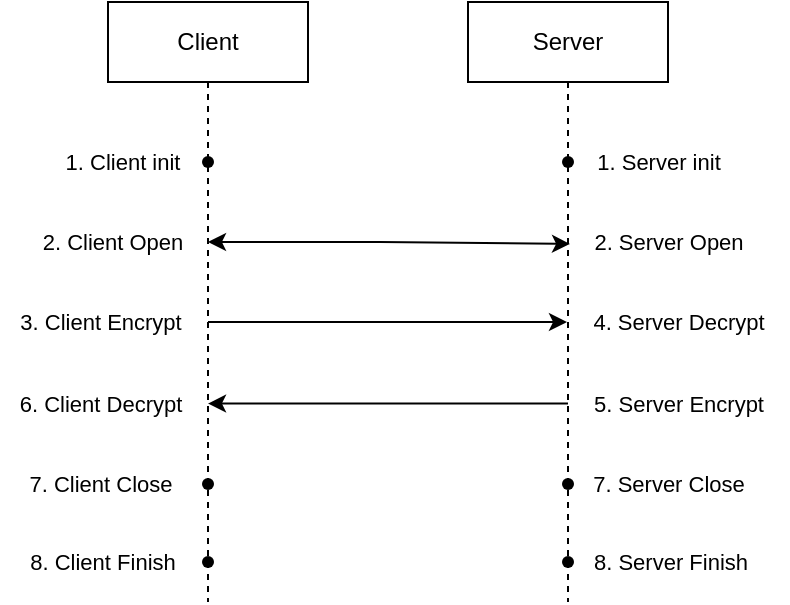 <mxfile version="21.5.0" type="github">
  <diagram name="Page-1" id="2YBvvXClWsGukQMizWep">
    <mxGraphModel dx="957" dy="457" grid="1" gridSize="10" guides="1" tooltips="1" connect="1" arrows="1" fold="1" page="1" pageScale="1" pageWidth="850" pageHeight="1100" math="0" shadow="0">
      <root>
        <mxCell id="0" />
        <mxCell id="1" parent="0" />
        <mxCell id="aM9ryv3xv72pqoxQDRHE-1" value="Client" style="shape=umlLifeline;perimeter=lifelinePerimeter;whiteSpace=wrap;html=1;container=0;dropTarget=0;collapsible=0;recursiveResize=0;outlineConnect=0;portConstraint=eastwest;newEdgeStyle={&quot;edgeStyle&quot;:&quot;elbowEdgeStyle&quot;,&quot;elbow&quot;:&quot;vertical&quot;,&quot;curved&quot;:0,&quot;rounded&quot;:0};" parent="1" vertex="1">
          <mxGeometry x="274" y="220" width="100" height="300" as="geometry" />
        </mxCell>
        <mxCell id="aM9ryv3xv72pqoxQDRHE-5" value="Server" style="shape=umlLifeline;perimeter=lifelinePerimeter;whiteSpace=wrap;html=1;container=0;dropTarget=0;collapsible=0;recursiveResize=0;outlineConnect=0;portConstraint=eastwest;newEdgeStyle={&quot;edgeStyle&quot;:&quot;elbowEdgeStyle&quot;,&quot;elbow&quot;:&quot;vertical&quot;,&quot;curved&quot;:0,&quot;rounded&quot;:0};" parent="1" vertex="1">
          <mxGeometry x="454" y="220" width="100" height="300" as="geometry" />
        </mxCell>
        <mxCell id="qnF_YoGQctbGKn9Q77Ay-5" value="&lt;span style=&quot;font-size: 11px;&quot;&gt;1. Client init&lt;/span&gt;" style="text;html=1;align=center;verticalAlign=middle;resizable=0;points=[];autosize=1;strokeColor=none;fillColor=none;" parent="1" vertex="1">
          <mxGeometry x="241" y="285" width="80" height="30" as="geometry" />
        </mxCell>
        <mxCell id="qnF_YoGQctbGKn9Q77Ay-7" value="&lt;span style=&quot;font-size: 11px;&quot;&gt;1. Server init&lt;/span&gt;" style="text;html=1;align=center;verticalAlign=middle;resizable=0;points=[];autosize=1;strokeColor=none;fillColor=none;" parent="1" vertex="1">
          <mxGeometry x="504" y="285" width="90" height="30" as="geometry" />
        </mxCell>
        <mxCell id="qnF_YoGQctbGKn9Q77Ay-9" value="&lt;span style=&quot;font-size: 11px;&quot;&gt;2. Server Open&lt;/span&gt;" style="text;html=1;align=center;verticalAlign=middle;resizable=0;points=[];autosize=1;strokeColor=none;fillColor=none;" parent="1" vertex="1">
          <mxGeometry x="504" y="325" width="100" height="30" as="geometry" />
        </mxCell>
        <mxCell id="qnF_YoGQctbGKn9Q77Ay-11" value="" style="shape=waypoint;sketch=0;fillStyle=solid;size=6;pointerEvents=1;points=[];fillColor=none;resizable=0;rotatable=0;perimeter=centerPerimeter;snapToPoint=1;" parent="1" vertex="1">
          <mxGeometry x="314" y="290" width="20" height="20" as="geometry" />
        </mxCell>
        <mxCell id="qnF_YoGQctbGKn9Q77Ay-12" value="" style="shape=waypoint;sketch=0;fillStyle=solid;size=6;pointerEvents=1;points=[];fillColor=none;resizable=0;rotatable=0;perimeter=centerPerimeter;snapToPoint=1;" parent="1" vertex="1">
          <mxGeometry x="494" y="290" width="20" height="20" as="geometry" />
        </mxCell>
        <mxCell id="qnF_YoGQctbGKn9Q77Ay-14" value="&lt;span style=&quot;font-size: 11px;&quot;&gt;2. Client Open&lt;br&gt;&lt;/span&gt;" style="text;html=1;align=center;verticalAlign=middle;resizable=0;points=[];autosize=1;strokeColor=none;fillColor=none;" parent="1" vertex="1">
          <mxGeometry x="231" y="325" width="90" height="30" as="geometry" />
        </mxCell>
        <mxCell id="qnF_YoGQctbGKn9Q77Ay-17" value="&lt;span style=&quot;font-size: 11px;&quot;&gt;3. Client Encrypt&lt;br&gt;&lt;/span&gt;" style="text;html=1;align=center;verticalAlign=middle;resizable=0;points=[];autosize=1;strokeColor=none;fillColor=none;" parent="1" vertex="1">
          <mxGeometry x="220" y="365" width="100" height="30" as="geometry" />
        </mxCell>
        <mxCell id="qnF_YoGQctbGKn9Q77Ay-19" style="edgeStyle=orthogonalEdgeStyle;rounded=0;orthogonalLoop=1;jettySize=auto;html=1;" parent="1" target="aM9ryv3xv72pqoxQDRHE-5" edge="1">
          <mxGeometry relative="1" as="geometry">
            <mxPoint x="324" y="380" as="sourcePoint" />
            <Array as="points">
              <mxPoint x="454" y="380" />
              <mxPoint x="454" y="380" />
            </Array>
          </mxGeometry>
        </mxCell>
        <mxCell id="qnF_YoGQctbGKn9Q77Ay-20" value="&lt;span style=&quot;font-size: 11px;&quot;&gt;4. Server Decrypt&lt;/span&gt;" style="text;html=1;align=center;verticalAlign=middle;resizable=0;points=[];autosize=1;strokeColor=none;fillColor=none;" parent="1" vertex="1">
          <mxGeometry x="504" y="365" width="110" height="30" as="geometry" />
        </mxCell>
        <mxCell id="qnF_YoGQctbGKn9Q77Ay-21" value="&lt;span style=&quot;font-size: 11px;&quot;&gt;5. Server Encrypt&lt;/span&gt;" style="text;html=1;align=center;verticalAlign=middle;resizable=0;points=[];autosize=1;strokeColor=none;fillColor=none;" parent="1" vertex="1">
          <mxGeometry x="504" y="406" width="110" height="30" as="geometry" />
        </mxCell>
        <mxCell id="qnF_YoGQctbGKn9Q77Ay-22" value="" style="edgeStyle=orthogonalEdgeStyle;rounded=0;orthogonalLoop=1;jettySize=auto;html=1;" parent="1" edge="1">
          <mxGeometry relative="1" as="geometry">
            <mxPoint x="504" y="420.76" as="sourcePoint" />
            <mxPoint x="324" y="420.76" as="targetPoint" />
            <Array as="points">
              <mxPoint x="374" y="420.76" />
              <mxPoint x="374" y="420.76" />
            </Array>
          </mxGeometry>
        </mxCell>
        <mxCell id="qnF_YoGQctbGKn9Q77Ay-23" value="&lt;span style=&quot;font-size: 11px;&quot;&gt;6. Client Decrypt&lt;br&gt;&lt;/span&gt;" style="text;html=1;align=center;verticalAlign=middle;resizable=0;points=[];autosize=1;strokeColor=none;fillColor=none;" parent="1" vertex="1">
          <mxGeometry x="220" y="406" width="100" height="30" as="geometry" />
        </mxCell>
        <mxCell id="qnF_YoGQctbGKn9Q77Ay-28" value="&lt;span style=&quot;font-size: 11px;&quot;&gt;7. Server Close&lt;/span&gt;" style="text;html=1;align=center;verticalAlign=middle;resizable=0;points=[];autosize=1;strokeColor=none;fillColor=none;" parent="1" vertex="1">
          <mxGeometry x="504" y="446" width="100" height="30" as="geometry" />
        </mxCell>
        <mxCell id="qnF_YoGQctbGKn9Q77Ay-29" value="" style="shape=waypoint;sketch=0;fillStyle=solid;size=6;pointerEvents=1;points=[];fillColor=none;resizable=0;rotatable=0;perimeter=centerPerimeter;snapToPoint=1;" parent="1" vertex="1">
          <mxGeometry x="494" y="451" width="20" height="20" as="geometry" />
        </mxCell>
        <mxCell id="qnF_YoGQctbGKn9Q77Ay-30" value="" style="shape=waypoint;sketch=0;fillStyle=solid;size=6;pointerEvents=1;points=[];fillColor=none;resizable=0;rotatable=0;perimeter=centerPerimeter;snapToPoint=1;" parent="1" vertex="1">
          <mxGeometry x="494" y="490" width="20" height="20" as="geometry" />
        </mxCell>
        <mxCell id="qnF_YoGQctbGKn9Q77Ay-31" value="" style="shape=waypoint;sketch=0;fillStyle=solid;size=6;pointerEvents=1;points=[];fillColor=none;resizable=0;rotatable=0;perimeter=centerPerimeter;snapToPoint=1;" parent="1" vertex="1">
          <mxGeometry x="314" y="451" width="20" height="20" as="geometry" />
        </mxCell>
        <mxCell id="qnF_YoGQctbGKn9Q77Ay-32" value="" style="shape=waypoint;sketch=0;fillStyle=solid;size=6;pointerEvents=1;points=[];fillColor=none;resizable=0;rotatable=0;perimeter=centerPerimeter;snapToPoint=1;" parent="1" vertex="1">
          <mxGeometry x="314" y="490" width="20" height="20" as="geometry" />
        </mxCell>
        <mxCell id="qnF_YoGQctbGKn9Q77Ay-33" value="&lt;span style=&quot;font-size: 11px;&quot;&gt;7. Client Close&lt;/span&gt;" style="text;html=1;align=center;verticalAlign=middle;resizable=0;points=[];autosize=1;strokeColor=none;fillColor=none;" parent="1" vertex="1">
          <mxGeometry x="220" y="446" width="100" height="30" as="geometry" />
        </mxCell>
        <mxCell id="qnF_YoGQctbGKn9Q77Ay-34" value="&lt;span style=&quot;font-size: 11px;&quot;&gt;8. Server Finish&lt;/span&gt;" style="text;html=1;align=center;verticalAlign=middle;resizable=0;points=[];autosize=1;strokeColor=none;fillColor=none;" parent="1" vertex="1">
          <mxGeometry x="505" y="485" width="100" height="30" as="geometry" />
        </mxCell>
        <mxCell id="qnF_YoGQctbGKn9Q77Ay-35" value="&lt;span style=&quot;font-size: 11px;&quot;&gt;8. Client Finish&lt;/span&gt;" style="text;html=1;align=center;verticalAlign=middle;resizable=0;points=[];autosize=1;strokeColor=none;fillColor=none;" parent="1" vertex="1">
          <mxGeometry x="221" y="485" width="100" height="30" as="geometry" />
        </mxCell>
        <mxCell id="Q0GwgyFG_DeN03ey4vQO-2" value="" style="endArrow=classic;startArrow=classic;html=1;rounded=0;entryX=0.01;entryY=0.533;entryDx=0;entryDy=0;entryPerimeter=0;" edge="1" parent="1" source="aM9ryv3xv72pqoxQDRHE-1" target="qnF_YoGQctbGKn9Q77Ay-9">
          <mxGeometry width="50" height="50" relative="1" as="geometry">
            <mxPoint x="400" y="440" as="sourcePoint" />
            <mxPoint x="500" y="340" as="targetPoint" />
            <Array as="points">
              <mxPoint x="410" y="340" />
            </Array>
          </mxGeometry>
        </mxCell>
      </root>
    </mxGraphModel>
  </diagram>
</mxfile>
